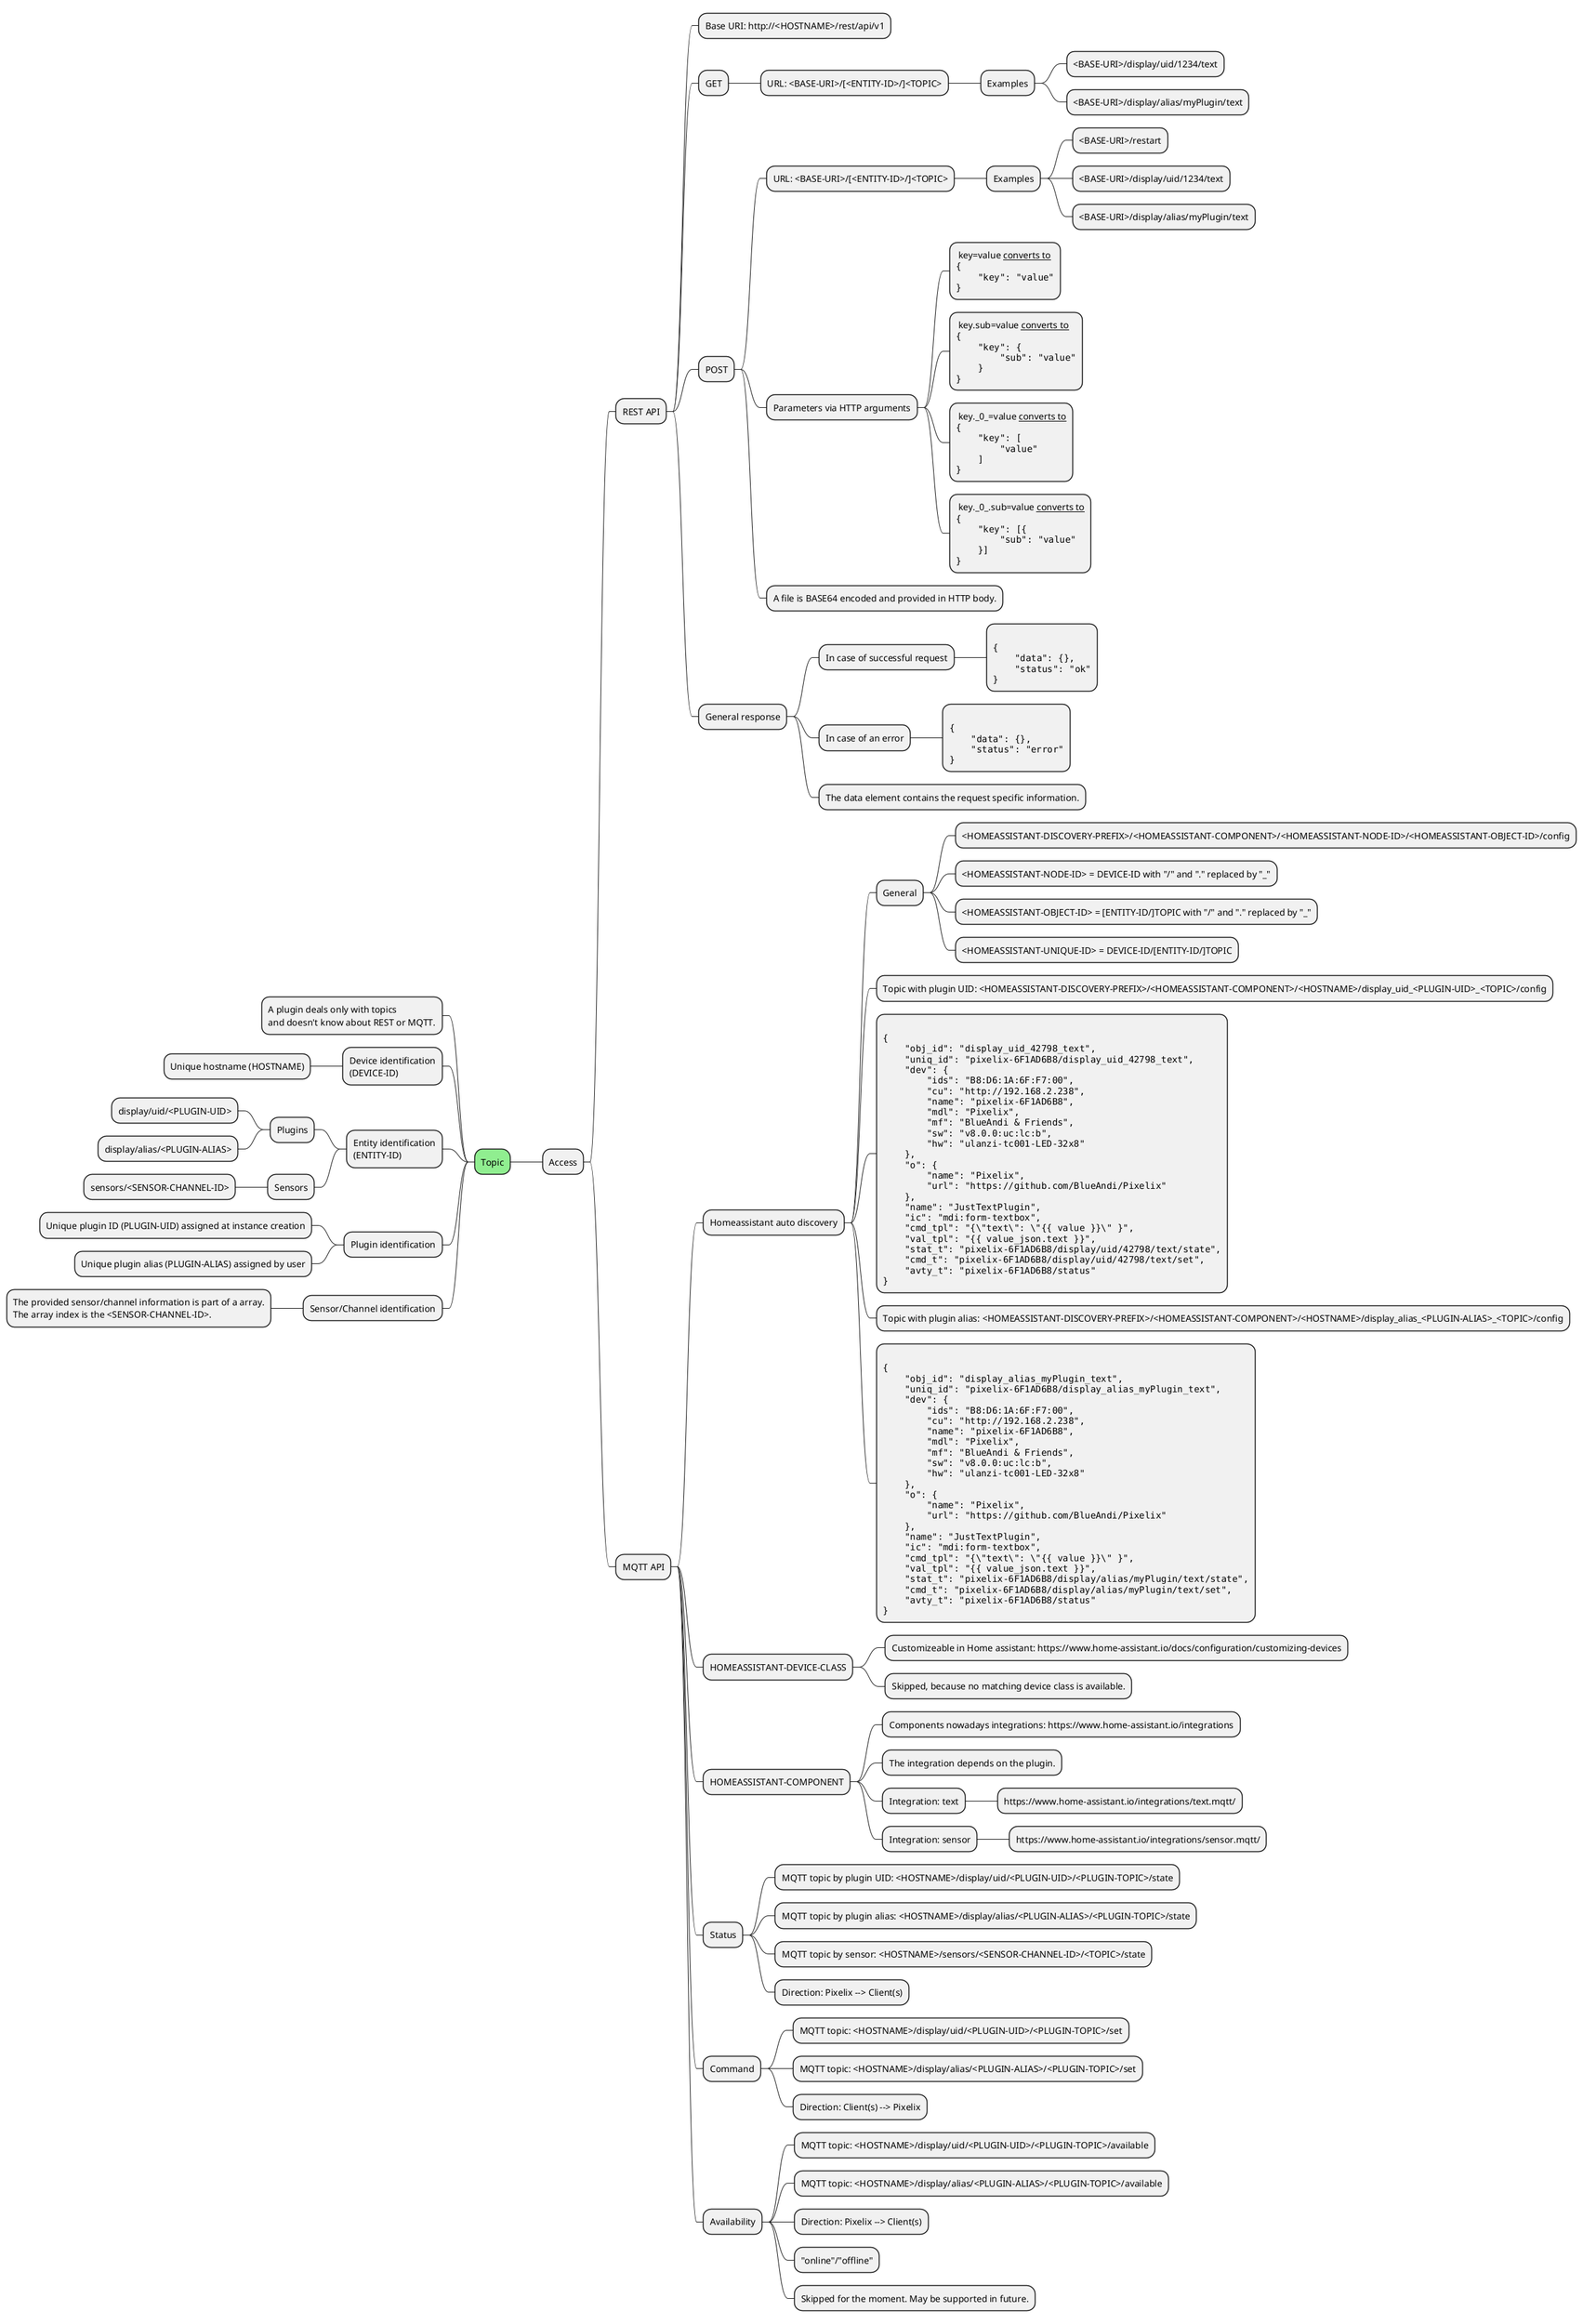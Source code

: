 @startmindmap mindmap

+[#lightgreen] Topic

++ Access

+++ REST API

++++ Base URI: http://<HOSTNAME>/rest/api/v1

++++ GET
+++++ URL: <BASE-URI>/[<ENTITY-ID>/]<TOPIC>
++++++ Examples
+++++++ <BASE-URI>/display/uid/1234/text
+++++++ <BASE-URI>/display/alias/myPlugin/text

++++ POST
+++++ URL: <BASE-URI>/[<ENTITY-ID>/]<TOPIC>
++++++ Examples
+++++++ <BASE-URI>/restart
+++++++ <BASE-URI>/display/uid/1234/text
+++++++ <BASE-URI>/display/alias/myPlugin/text

+++++ Parameters via HTTP arguments
******: key=value __converts to__
<code>
{
    "key": "value"
}
</code>;
******: key.sub=value __converts to__
<code>
{
    "key": {
        "sub": "value"
    }
}
</code>;
******: key._0_=value __converts to__
<code>
{
    "key": [
        "value"
    ]
}
</code>;
******: key._0_.sub=value __converts to__
<code>
{
    "key": [{
        "sub": "value"
    }]
}
</code>;

+++++ A file is BASE64 encoded and provided in HTTP body.

++++ General response
+++++ In case of successful request
******:
<code>
{
    "data": {},
    "status": "ok"
}
</code>;

+++++ In case of an error
******:
<code>
{
    "data": {},
    "status": "error"
}
</code>;
+++++ The data element contains the request specific information.

+++ MQTT API

++++ Homeassistant auto discovery
+++++ General
++++++ <HOMEASSISTANT-DISCOVERY-PREFIX>/<HOMEASSISTANT-COMPONENT>/<HOMEASSISTANT-NODE-ID>/<HOMEASSISTANT-OBJECT-ID>/config
++++++ <HOMEASSISTANT-NODE-ID> = DEVICE-ID with "/" and "." replaced by "_"
++++++ <HOMEASSISTANT-OBJECT-ID> = [ENTITY-ID/]TOPIC with "/" and "." replaced by "_"
++++++ <HOMEASSISTANT-UNIQUE-ID> = DEVICE-ID/[ENTITY-ID/]TOPIC

+++++ Topic with plugin UID: <HOMEASSISTANT-DISCOVERY-PREFIX>/<HOMEASSISTANT-COMPONENT>/<HOSTNAME>/display_uid_<PLUGIN-UID>_<TOPIC>/config
*****:
<code>
{
    "obj_id": "display_uid_42798_text",
    "uniq_id": "pixelix-6F1AD6B8/display_uid_42798_text",
    "dev": {
        "ids": "B8:D6:1A:6F:F7:00",
        "cu": "http://192.168.2.238",
        "name": "pixelix-6F1AD6B8",
        "mdl": "Pixelix",
        "mf": "BlueAndi & Friends",
        "sw": "v8.0.0:uc:lc:b",
        "hw": "ulanzi-tc001-LED-32x8"
    },
    "o": {
        "name": "Pixelix",
        "url": "https://github.com/BlueAndi/Pixelix"
    },
    "name": "JustTextPlugin",
    "ic": "mdi:form-textbox",
    "cmd_tpl": "{\"text\": \"{{ value }}\" }",
    "val_tpl": "{{ value_json.text }}",
    "stat_t": "pixelix-6F1AD6B8/display/uid/42798/text/state",
    "cmd_t": "pixelix-6F1AD6B8/display/uid/42798/text/set",
    "avty_t": "pixelix-6F1AD6B8/status"
}
</code>;
+++++ Topic with plugin alias: <HOMEASSISTANT-DISCOVERY-PREFIX>/<HOMEASSISTANT-COMPONENT>/<HOSTNAME>/display_alias_<PLUGIN-ALIAS>_<TOPIC>/config
*****:
<code>
{
    "obj_id": "display_alias_myPlugin_text",
    "uniq_id": "pixelix-6F1AD6B8/display_alias_myPlugin_text",
    "dev": {
        "ids": "B8:D6:1A:6F:F7:00",
        "cu": "http://192.168.2.238",
        "name": "pixelix-6F1AD6B8",
        "mdl": "Pixelix",
        "mf": "BlueAndi & Friends",
        "sw": "v8.0.0:uc:lc:b",
        "hw": "ulanzi-tc001-LED-32x8"
    },
    "o": {
        "name": "Pixelix",
        "url": "https://github.com/BlueAndi/Pixelix"
    },
    "name": "JustTextPlugin",
    "ic": "mdi:form-textbox",
    "cmd_tpl": "{\"text\": \"{{ value }}\" }",
    "val_tpl": "{{ value_json.text }}",
    "stat_t": "pixelix-6F1AD6B8/display/alias/myPlugin/text/state",
    "cmd_t": "pixelix-6F1AD6B8/display/alias/myPlugin/text/set",
    "avty_t": "pixelix-6F1AD6B8/status"
}
</code>;
++++ HOMEASSISTANT-DEVICE-CLASS
+++++ Customizeable in Home assistant: https://www.home-assistant.io/docs/configuration/customizing-devices
+++++ Skipped, because no matching device class is available.
++++ HOMEASSISTANT-COMPONENT
+++++ Components nowadays integrations: https://www.home-assistant.io/integrations
+++++ The integration depends on the plugin.
+++++ Integration: text
++++++ https://www.home-assistant.io/integrations/text.mqtt/
+++++ Integration: sensor
++++++ https://www.home-assistant.io/integrations/sensor.mqtt/

++++ Status
+++++ MQTT topic by plugin UID: <HOSTNAME>/display/uid/<PLUGIN-UID>/<PLUGIN-TOPIC>/state
+++++ MQTT topic by plugin alias: <HOSTNAME>/display/alias/<PLUGIN-ALIAS>/<PLUGIN-TOPIC>/state
+++++ MQTT topic by sensor: <HOSTNAME>/sensors/<SENSOR-CHANNEL-ID>/<TOPIC>/state
+++++ Direction: Pixelix --> Client(s)
++++ Command
+++++ MQTT topic: <HOSTNAME>/display/uid/<PLUGIN-UID>/<PLUGIN-TOPIC>/set
+++++ MQTT topic: <HOSTNAME>/display/alias/<PLUGIN-ALIAS>/<PLUGIN-TOPIC>/set
+++++ Direction: Client(s) --> Pixelix
++++ Availability
+++++ MQTT topic: <HOSTNAME>/display/uid/<PLUGIN-UID>/<PLUGIN-TOPIC>/available
+++++ MQTT topic: <HOSTNAME>/display/alias/<PLUGIN-ALIAS>/<PLUGIN-TOPIC>/available
+++++ Direction: Pixelix --> Client(s)
+++++ "online"/"offline"
+++++ Skipped for the moment. May be supported in future.

-- A plugin deals only with topics\nand doesn't know about REST or MQTT.
-- Device identification\n(DEVICE-ID)
--- Unique hostname (HOSTNAME)
-- Entity identification\n(ENTITY-ID)
--- Plugins
---- display/uid/<PLUGIN-UID>
---- display/alias/<PLUGIN-ALIAS>
--- Sensors
---- sensors/<SENSOR-CHANNEL-ID>
-- Plugin identification
--- Unique plugin ID (PLUGIN-UID) assigned at instance creation
--- Unique plugin alias (PLUGIN-ALIAS) assigned by user
-- Sensor/Channel identification
--- The provided sensor/channel information is part of a array.\nThe array index is the <SENSOR-CHANNEL-ID>.

@endmindmap
